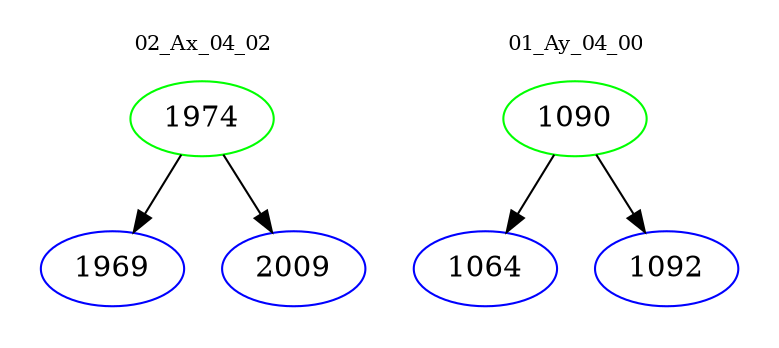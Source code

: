 digraph{
subgraph cluster_0 {
color = white
label = "02_Ax_04_02";
fontsize=10;
T0_1974 [label="1974", color="green"]
T0_1974 -> T0_1969 [color="black"]
T0_1969 [label="1969", color="blue"]
T0_1974 -> T0_2009 [color="black"]
T0_2009 [label="2009", color="blue"]
}
subgraph cluster_1 {
color = white
label = "01_Ay_04_00";
fontsize=10;
T1_1090 [label="1090", color="green"]
T1_1090 -> T1_1064 [color="black"]
T1_1064 [label="1064", color="blue"]
T1_1090 -> T1_1092 [color="black"]
T1_1092 [label="1092", color="blue"]
}
}

